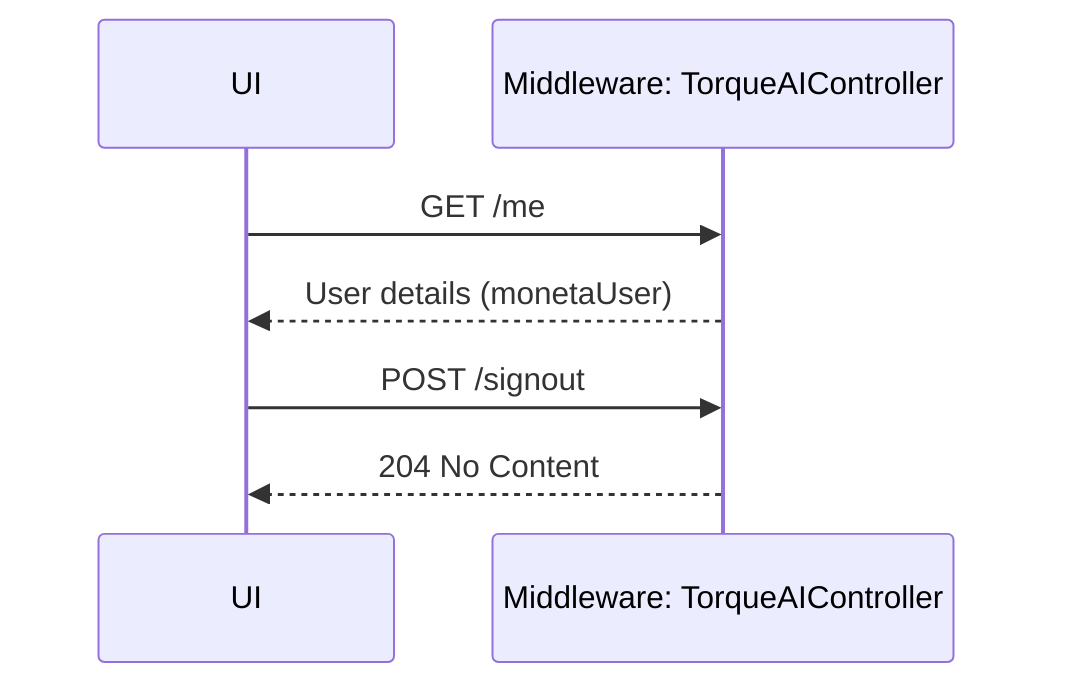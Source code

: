 sequenceDiagram
    participant UI
    participant Torq as Middleware: TorqueAIController

    UI->>Torq: GET /me
    Torq-->>UI: User details (monetaUser)

    UI->>Torq: POST /signout
    Torq-->>UI: 204 No Content